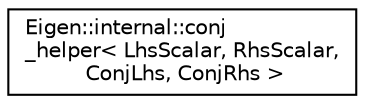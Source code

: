 digraph "Graphical Class Hierarchy"
{
  edge [fontname="Helvetica",fontsize="10",labelfontname="Helvetica",labelfontsize="10"];
  node [fontname="Helvetica",fontsize="10",shape=record];
  rankdir="LR";
  Node1 [label="Eigen::internal::conj\l_helper\< LhsScalar, RhsScalar,\l ConjLhs, ConjRhs \>",height=0.2,width=0.4,color="black", fillcolor="white", style="filled",URL="$struct_eigen_1_1internal_1_1conj__helper.html"];
}
